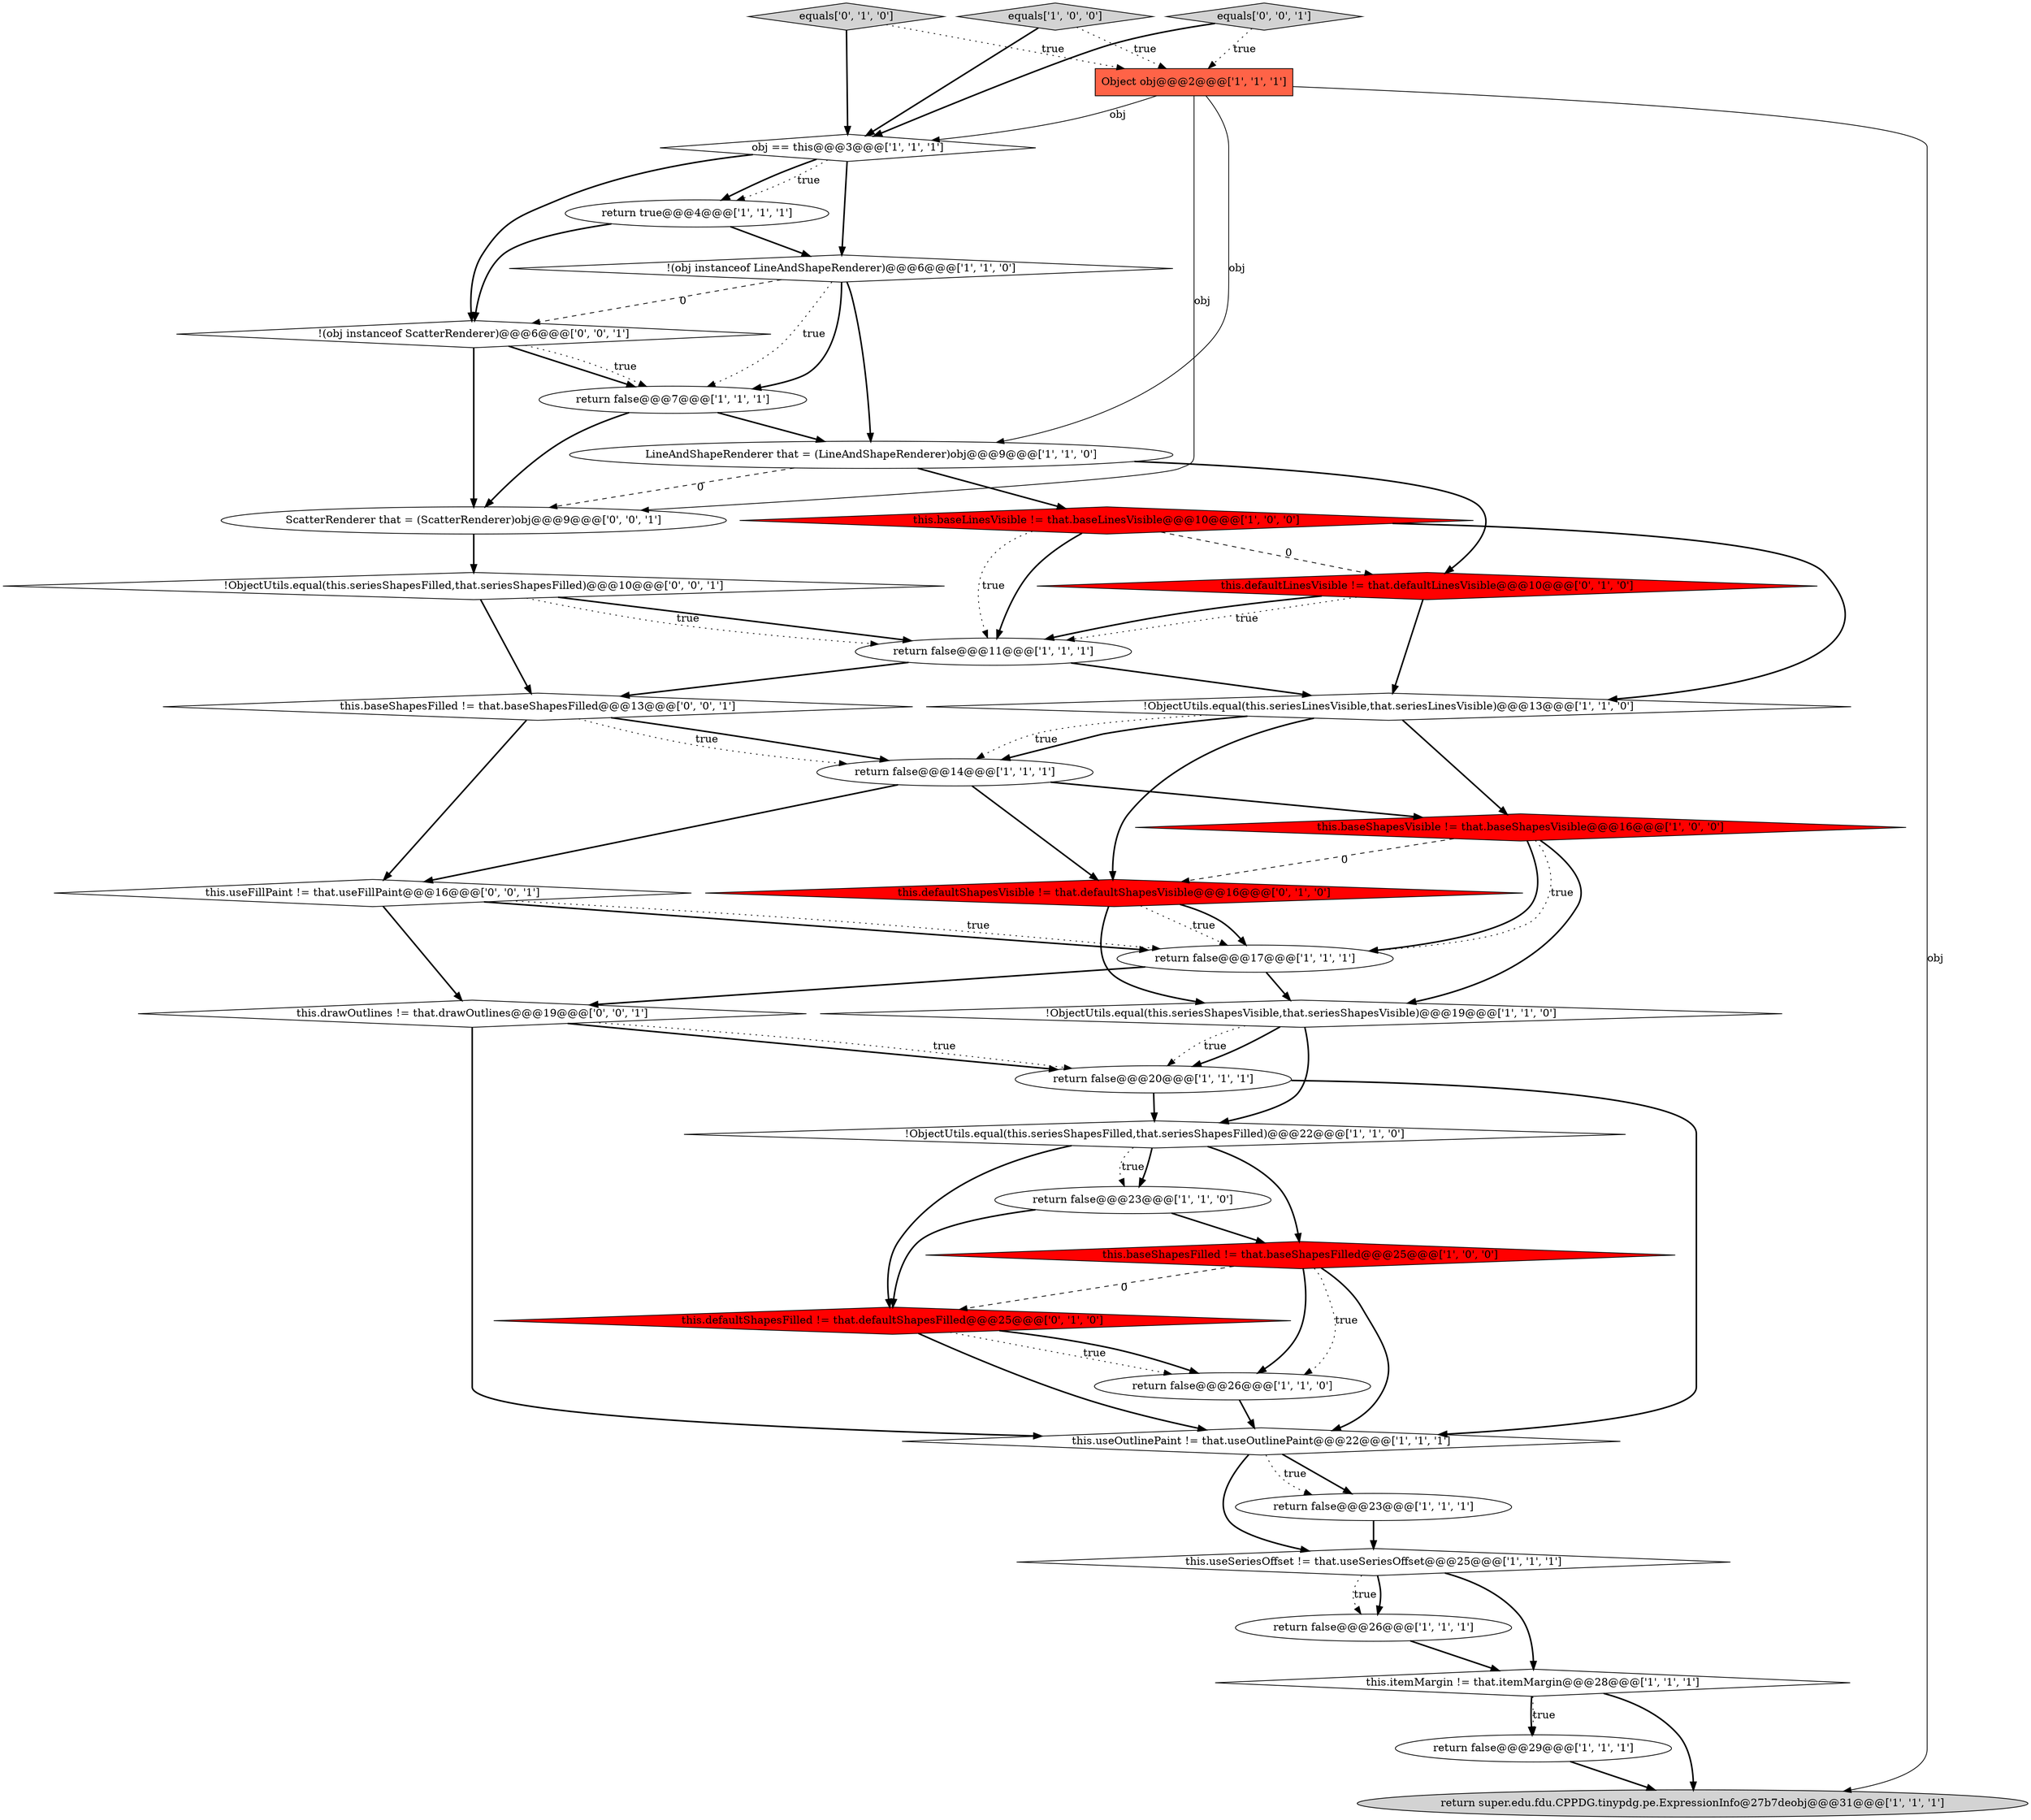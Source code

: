 digraph {
2 [style = filled, label = "this.itemMargin != that.itemMargin@@@28@@@['1', '1', '1']", fillcolor = white, shape = diamond image = "AAA0AAABBB1BBB"];
5 [style = filled, label = "this.baseLinesVisible != that.baseLinesVisible@@@10@@@['1', '0', '0']", fillcolor = red, shape = diamond image = "AAA1AAABBB1BBB"];
8 [style = filled, label = "return false@@@26@@@['1', '1', '0']", fillcolor = white, shape = ellipse image = "AAA0AAABBB1BBB"];
4 [style = filled, label = "obj == this@@@3@@@['1', '1', '1']", fillcolor = white, shape = diamond image = "AAA0AAABBB1BBB"];
18 [style = filled, label = "this.baseShapesVisible != that.baseShapesVisible@@@16@@@['1', '0', '0']", fillcolor = red, shape = diamond image = "AAA1AAABBB1BBB"];
25 [style = filled, label = "this.baseShapesFilled != that.baseShapesFilled@@@25@@@['1', '0', '0']", fillcolor = red, shape = diamond image = "AAA1AAABBB1BBB"];
9 [style = filled, label = "return false@@@20@@@['1', '1', '1']", fillcolor = white, shape = ellipse image = "AAA0AAABBB1BBB"];
26 [style = filled, label = "equals['0', '1', '0']", fillcolor = lightgray, shape = diamond image = "AAA0AAABBB2BBB"];
28 [style = filled, label = "this.defaultShapesFilled != that.defaultShapesFilled@@@25@@@['0', '1', '0']", fillcolor = red, shape = diamond image = "AAA1AAABBB2BBB"];
12 [style = filled, label = "!ObjectUtils.equal(this.seriesLinesVisible,that.seriesLinesVisible)@@@13@@@['1', '1', '0']", fillcolor = white, shape = diamond image = "AAA0AAABBB1BBB"];
36 [style = filled, label = "equals['0', '0', '1']", fillcolor = lightgray, shape = diamond image = "AAA0AAABBB3BBB"];
23 [style = filled, label = "return super.edu.fdu.CPPDG.tinypdg.pe.ExpressionInfo@27b7deobj@@@31@@@['1', '1', '1']", fillcolor = lightgray, shape = ellipse image = "AAA0AAABBB1BBB"];
29 [style = filled, label = "this.defaultLinesVisible != that.defaultLinesVisible@@@10@@@['0', '1', '0']", fillcolor = red, shape = diamond image = "AAA1AAABBB2BBB"];
1 [style = filled, label = "!ObjectUtils.equal(this.seriesShapesFilled,that.seriesShapesFilled)@@@22@@@['1', '1', '0']", fillcolor = white, shape = diamond image = "AAA0AAABBB1BBB"];
24 [style = filled, label = "return false@@@17@@@['1', '1', '1']", fillcolor = white, shape = ellipse image = "AAA0AAABBB1BBB"];
30 [style = filled, label = "!(obj instanceof ScatterRenderer)@@@6@@@['0', '0', '1']", fillcolor = white, shape = diamond image = "AAA0AAABBB3BBB"];
33 [style = filled, label = "this.useFillPaint != that.useFillPaint@@@16@@@['0', '0', '1']", fillcolor = white, shape = diamond image = "AAA0AAABBB3BBB"];
14 [style = filled, label = "return false@@@11@@@['1', '1', '1']", fillcolor = white, shape = ellipse image = "AAA0AAABBB1BBB"];
13 [style = filled, label = "return false@@@7@@@['1', '1', '1']", fillcolor = white, shape = ellipse image = "AAA0AAABBB1BBB"];
22 [style = filled, label = "equals['1', '0', '0']", fillcolor = lightgray, shape = diamond image = "AAA0AAABBB1BBB"];
34 [style = filled, label = "this.drawOutlines != that.drawOutlines@@@19@@@['0', '0', '1']", fillcolor = white, shape = diamond image = "AAA0AAABBB3BBB"];
16 [style = filled, label = "return false@@@26@@@['1', '1', '1']", fillcolor = white, shape = ellipse image = "AAA0AAABBB1BBB"];
6 [style = filled, label = "this.useSeriesOffset != that.useSeriesOffset@@@25@@@['1', '1', '1']", fillcolor = white, shape = diamond image = "AAA0AAABBB1BBB"];
17 [style = filled, label = "return false@@@14@@@['1', '1', '1']", fillcolor = white, shape = ellipse image = "AAA0AAABBB1BBB"];
19 [style = filled, label = "!(obj instanceof LineAndShapeRenderer)@@@6@@@['1', '1', '0']", fillcolor = white, shape = diamond image = "AAA0AAABBB1BBB"];
11 [style = filled, label = "return false@@@29@@@['1', '1', '1']", fillcolor = white, shape = ellipse image = "AAA0AAABBB1BBB"];
31 [style = filled, label = "!ObjectUtils.equal(this.seriesShapesFilled,that.seriesShapesFilled)@@@10@@@['0', '0', '1']", fillcolor = white, shape = diamond image = "AAA0AAABBB3BBB"];
0 [style = filled, label = "Object obj@@@2@@@['1', '1', '1']", fillcolor = tomato, shape = box image = "AAA0AAABBB1BBB"];
10 [style = filled, label = "return false@@@23@@@['1', '1', '0']", fillcolor = white, shape = ellipse image = "AAA0AAABBB1BBB"];
32 [style = filled, label = "ScatterRenderer that = (ScatterRenderer)obj@@@9@@@['0', '0', '1']", fillcolor = white, shape = ellipse image = "AAA0AAABBB3BBB"];
7 [style = filled, label = "!ObjectUtils.equal(this.seriesShapesVisible,that.seriesShapesVisible)@@@19@@@['1', '1', '0']", fillcolor = white, shape = diamond image = "AAA0AAABBB1BBB"];
21 [style = filled, label = "this.useOutlinePaint != that.useOutlinePaint@@@22@@@['1', '1', '1']", fillcolor = white, shape = diamond image = "AAA0AAABBB1BBB"];
15 [style = filled, label = "return true@@@4@@@['1', '1', '1']", fillcolor = white, shape = ellipse image = "AAA0AAABBB1BBB"];
3 [style = filled, label = "return false@@@23@@@['1', '1', '1']", fillcolor = white, shape = ellipse image = "AAA0AAABBB1BBB"];
20 [style = filled, label = "LineAndShapeRenderer that = (LineAndShapeRenderer)obj@@@9@@@['1', '1', '0']", fillcolor = white, shape = ellipse image = "AAA0AAABBB1BBB"];
27 [style = filled, label = "this.defaultShapesVisible != that.defaultShapesVisible@@@16@@@['0', '1', '0']", fillcolor = red, shape = diamond image = "AAA1AAABBB2BBB"];
35 [style = filled, label = "this.baseShapesFilled != that.baseShapesFilled@@@13@@@['0', '0', '1']", fillcolor = white, shape = diamond image = "AAA0AAABBB3BBB"];
34->9 [style = bold, label=""];
30->13 [style = bold, label=""];
14->35 [style = bold, label=""];
4->15 [style = bold, label=""];
24->34 [style = bold, label=""];
34->9 [style = dotted, label="true"];
22->4 [style = bold, label=""];
2->11 [style = dotted, label="true"];
7->9 [style = bold, label=""];
2->23 [style = bold, label=""];
1->28 [style = bold, label=""];
28->21 [style = bold, label=""];
19->30 [style = dashed, label="0"];
31->35 [style = bold, label=""];
29->14 [style = dotted, label="true"];
27->7 [style = bold, label=""];
12->18 [style = bold, label=""];
29->14 [style = bold, label=""];
9->21 [style = bold, label=""];
20->32 [style = dashed, label="0"];
17->27 [style = bold, label=""];
25->21 [style = bold, label=""];
21->3 [style = bold, label=""];
36->0 [style = dotted, label="true"];
31->14 [style = bold, label=""];
12->17 [style = dotted, label="true"];
7->1 [style = bold, label=""];
28->8 [style = dotted, label="true"];
13->32 [style = bold, label=""];
22->0 [style = dotted, label="true"];
19->20 [style = bold, label=""];
36->4 [style = bold, label=""];
4->19 [style = bold, label=""];
27->24 [style = dotted, label="true"];
26->4 [style = bold, label=""];
31->14 [style = dotted, label="true"];
6->2 [style = bold, label=""];
19->13 [style = bold, label=""];
10->25 [style = bold, label=""];
35->17 [style = bold, label=""];
18->7 [style = bold, label=""];
0->4 [style = solid, label="obj"];
24->7 [style = bold, label=""];
9->1 [style = bold, label=""];
32->31 [style = bold, label=""];
25->8 [style = dotted, label="true"];
18->24 [style = bold, label=""];
1->10 [style = dotted, label="true"];
18->27 [style = dashed, label="0"];
0->32 [style = solid, label="obj"];
12->17 [style = bold, label=""];
18->24 [style = dotted, label="true"];
3->6 [style = bold, label=""];
30->32 [style = bold, label=""];
4->15 [style = dotted, label="true"];
5->29 [style = dashed, label="0"];
15->19 [style = bold, label=""];
30->13 [style = dotted, label="true"];
0->20 [style = solid, label="obj"];
33->24 [style = bold, label=""];
28->8 [style = bold, label=""];
21->3 [style = dotted, label="true"];
33->24 [style = dotted, label="true"];
27->24 [style = bold, label=""];
1->25 [style = bold, label=""];
12->27 [style = bold, label=""];
2->11 [style = bold, label=""];
34->21 [style = bold, label=""];
0->23 [style = solid, label="obj"];
5->14 [style = dotted, label="true"];
10->28 [style = bold, label=""];
21->6 [style = bold, label=""];
20->29 [style = bold, label=""];
35->33 [style = bold, label=""];
17->33 [style = bold, label=""];
19->13 [style = dotted, label="true"];
15->30 [style = bold, label=""];
7->9 [style = dotted, label="true"];
5->14 [style = bold, label=""];
16->2 [style = bold, label=""];
20->5 [style = bold, label=""];
29->12 [style = bold, label=""];
4->30 [style = bold, label=""];
5->12 [style = bold, label=""];
6->16 [style = bold, label=""];
14->12 [style = bold, label=""];
8->21 [style = bold, label=""];
35->17 [style = dotted, label="true"];
25->8 [style = bold, label=""];
25->28 [style = dashed, label="0"];
1->10 [style = bold, label=""];
11->23 [style = bold, label=""];
33->34 [style = bold, label=""];
17->18 [style = bold, label=""];
6->16 [style = dotted, label="true"];
26->0 [style = dotted, label="true"];
13->20 [style = bold, label=""];
}
